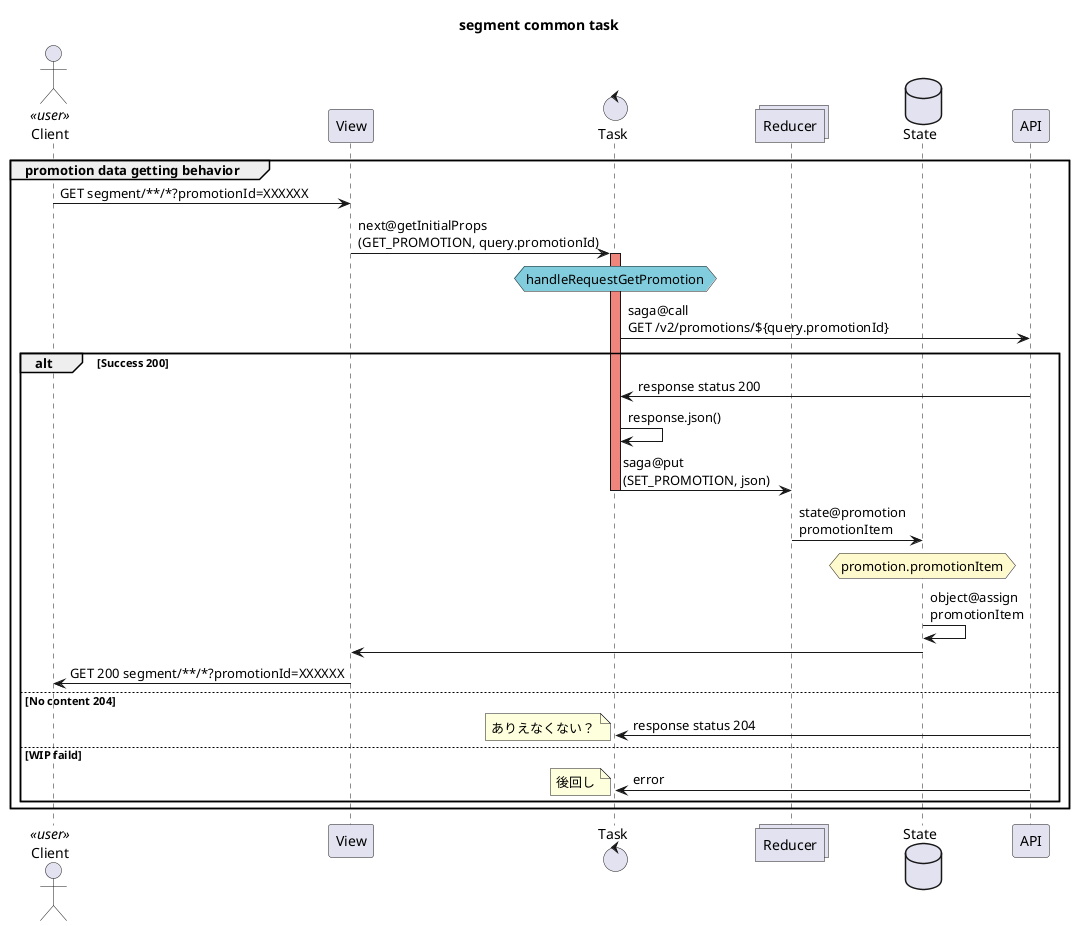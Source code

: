 @startuml
title segment common task

actor Client <<user>>
participant View
control Task
collections Reducer
database State

group promotion data getting behavior
    Client -> View: GET segment/**/*?promotionId=XXXXXX
    View -> Task: next@getInitialProps\n(GET_PROMOTION, query.promotionId)
    hnote over Task #82cddd : handleRequestGetPromotion
    activate Task #ef857d
    Task -> API: saga@call\nGET /v2/promotions/${query.promotionId}
    alt Success 200
        API -> Task: response status 200
        Task -> Task: response.json()
        Task -> Reducer: saga@put\n(SET_PROMOTION, json)
        deactivate Task
        Reducer -> State: state@promotion\npromotionItem
        hnote over State #fffacd: promotion.promotionItem
        State -> State: object@assign\npromotionItem
        State -> View:
        View -> Client: GET 200 segment/**/*?promotionId=XXXXXX
    else No content 204
        API -> Task: response status 204
        note left
            ありえなくない？
        endnote
    else WIP faild
        API -> Task: error
        note left
            後回し
        endnote
    end
end

@enduml